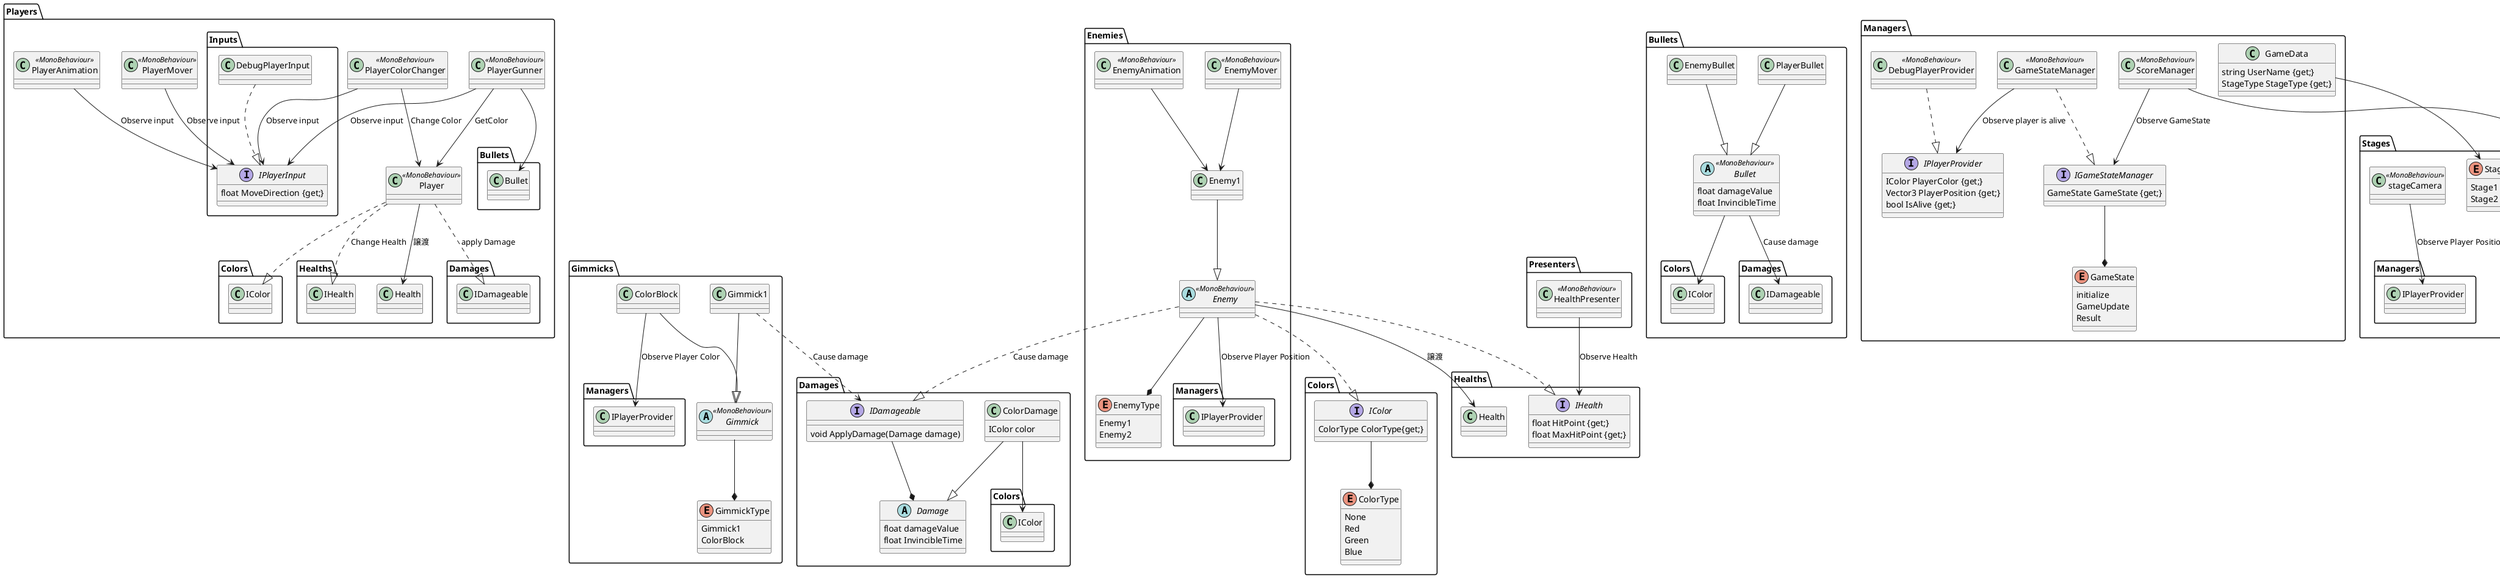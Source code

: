 @startuml PlutoRevenge

namespace Players{
	namespace Inputs{
		interface IPlayerInput
		{
			float MoveDirection {get;}
		}
		class DebugPlayerInput

		DebugPlayerInput ..|> IPlayerInput
	}
	class Player <<MonoBehaviour>>
	class PlayerGunner <<MonoBehaviour>>
	class PlayerMover <<MonoBehaviour>>
	class PlayerAnimation <<MonoBehaviour>>
	class PlayerColorChanger <<MonoBehaviour>>

	Player ..|> Colors.IColor
	Player ..|> Healths.IHealth : Change Health
	Player --> Healths.Health : 譲渡
	Player ..|> Damages.IDamageable : apply Damage
	PlayerGunner --> Players.Inputs.IPlayerInput : Observe input
	PlayerMover --> Players.Inputs.IPlayerInput : Observe input
	PlayerAnimation --> Players.Inputs.IPlayerInput : Observe input
	PlayerGunner --> Bullets.Bullet
	PlayerColorChanger --> Players.Inputs.IPlayerInput : Observe input
	PlayerColorChanger --> Player : Change Color
	PlayerGunner --> Player : GetColor
}

namespace Healths{
	interface IHealth{
		float HitPoint {get;}
        float MaxHitPoint {get;}
	}
	class Health{
	}
}

namespace Presenters{
	class HealthPresenter <<MonoBehaviour>>

	HealthPresenter --> Healths.IHealth : Observe Health
}

namespace Bullets{
	abstract Bullet <<MonoBehaviour>>{
		float damageValue
		float InvincibleTime
	}
	class PlayerBullet
	class EnemyBullet

	Bullet --> Colors.IColor
	Bullet --> Damages.IDamageable : Cause damage
	PlayerBullet --|> Bullet
	EnemyBullet --|> Bullet

}

namespace Damages{
	abstract Damage{
		float damageValue
		float InvincibleTime
	}
	class ColorDamage{
		IColor color
	}
	interface IDamageable{
		void ApplyDamage(Damage damage)
	}

	ColorDamage --|> Damage
	IDamageable --* Damage
	ColorDamage --> Colors.IColor
}

namespace Colors{
	enum ColorType{
		None
		Red
		Green
		Blue
	}
	interface IColor{
		ColorType ColorType{get;}
	}

	IColor --* ColorType
}

namespace Stages{
	enum StageType{
		Stage1
		Stage2
	}
	class stageCamera <<MonoBehaviour>>

	stageCamera --> Managers.IPlayerProvider : Observe Player Position
}

namespace Enemies{
	enum EnemyType{
		Enemy1
		Enemy2
	}
	abstract Enemy <<MonoBehaviour>>
	class Enemy1
	class EnemyMover <<MonoBehaviour>>
	class EnemyAnimation <<MonoBehaviour>>

	Enemy --> Healths.Health : 譲渡
	Enemy1 --|> Enemy
	Enemy ..|> Colors.IColor
	Enemy ..|> Healths.IHealth
	Enemy --* EnemyType
	Enemy ..|> Damages.IDamageable : Cause damage
	Enemy --> Managers.IPlayerProvider : Observe Player Position
	EnemyMover --> Enemy1
	EnemyAnimation --> Enemy1
}

namespace Gimmicks{
	enum GimmickType{
		Gimmick1
		ColorBlock
	}
	abstract Gimmick <<MonoBehaviour>>
	class Gimmick1
	class ColorBlock


	Gimmick1 ..> Damages.IDamageable  : Cause damage
	Gimmick1 --|> Gimmick
	ColorBlock --|> Gimmick
	ColorBlock --> Managers.IPlayerProvider : Observe Player Color
	Gimmick --* GimmickType
}

namespace GateWaies{
	class UserDataGateWay
	class ScoreDataGateWay
}

namespace Managers{
	enum GameState{
		initialize
		GameUpdate
		Result
	}
	interface IGameStateManager{
		GameState GameState {get;}
	}
	class GameStateManager <<MonoBehaviour>>
	interface IPlayerProvider{
		IColor PlayerColor {get;}
		Vector3 PlayerPosition {get;}
		bool IsAlive {get;}
	}
	class DebugPlayerProvider <<MonoBehaviour>>
	class GameData{
		string UserName {get;}
		StageType StageType {get;}
	}
	class ScoreManager <<MonoBehaviour>>

	GameData --> Stages.StageType
	ScoreManager --> IGameStateManager : Observe GameState
	ScoreManager --> GateWaies.ScoreDataGateWay : Apiをたたくためにスコアを送る
	GameStateManager --> IPlayerProvider: Observe player is alive
	GameStateManager ..|> IGameStateManager
	IGameStateManager --* GameState
	DebugPlayerProvider ..|> IPlayerProvider
}
@enduml